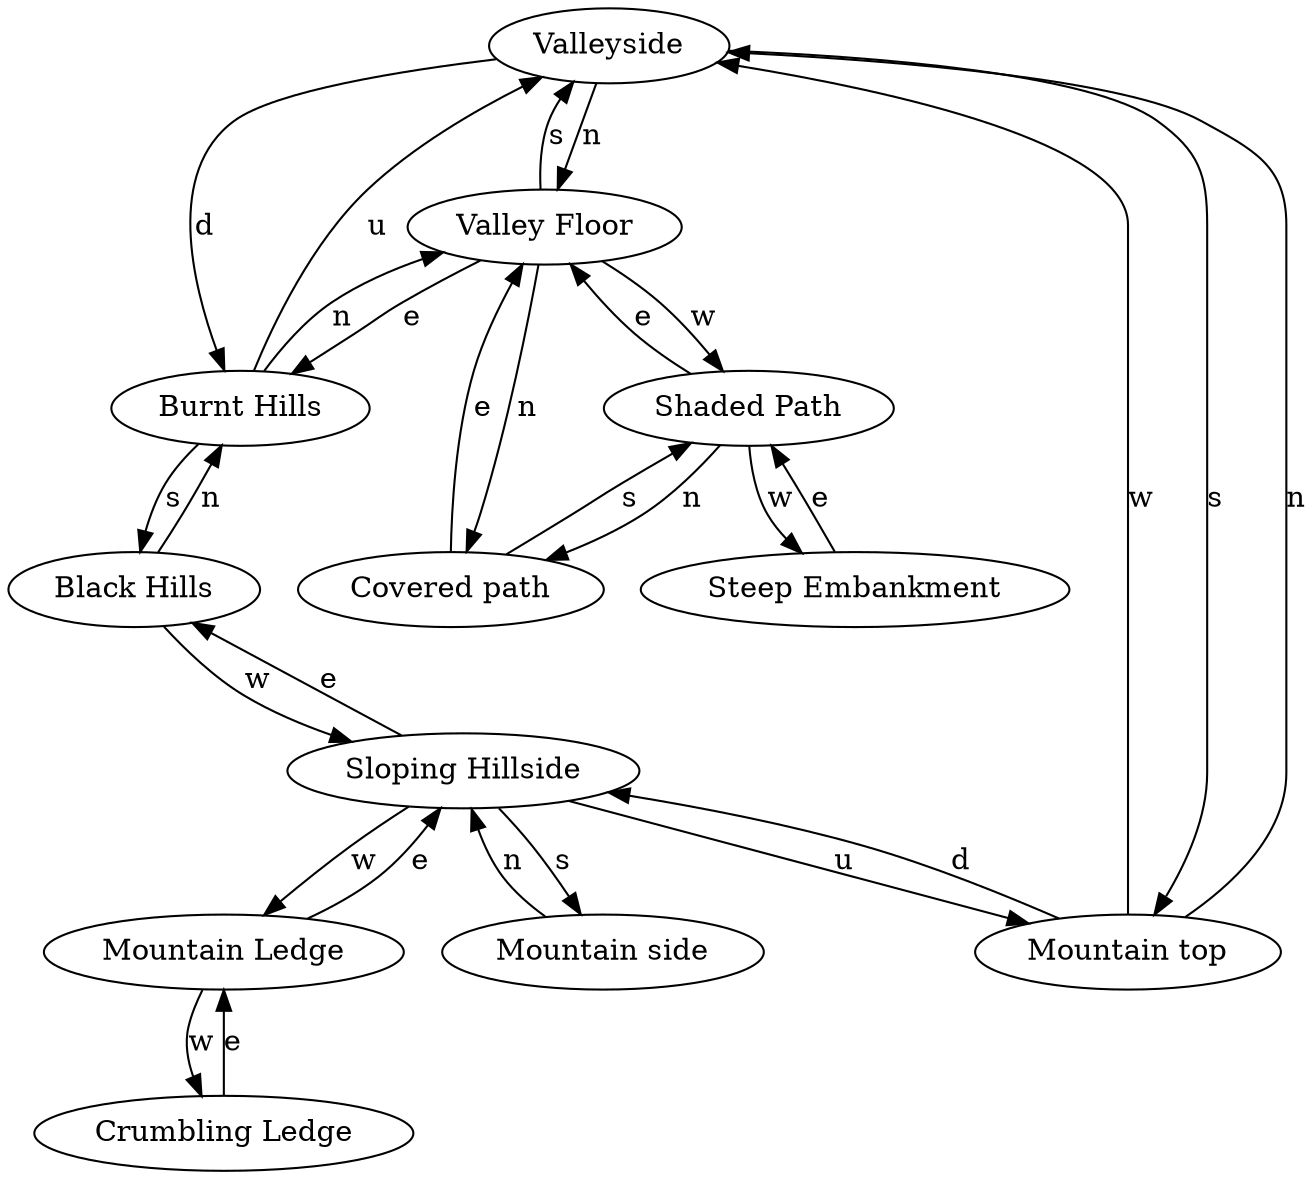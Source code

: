 digraph monster {
room_64 [label="Valleyside"];
room_64 -> room_705 [label="n"];
room_64 -> room_590 [label="s"];
room_64 -> room_710 [label="d"];
room_543 [label="Sloping Hillside"];
room_543 -> room_585 [label="s"];
room_543 -> room_711 [label="e"];
room_543 -> room_588 [label="w"];
room_543 -> room_590 [label="u"];
room_585 [label="Mountain side"];
room_585 -> room_543 [label="n"];
room_588 [label="Mountain Ledge"];
room_588 -> room_543 [label="e"];
room_588 -> room_589 [label="w"];
room_589 [label="Crumbling Ledge"];
room_589 -> room_588 [label="e"];
room_590 [label="Mountain top"];
room_590 -> room_64 [label="n"];
room_590 -> room_64 [label="w"];
room_590 -> room_543 [label="d"];
room_705 [label="Valley Floor"];
room_705 -> room_733 [label="n"];
room_705 -> room_64 [label="s"];
room_705 -> room_710 [label="e"];
room_705 -> room_706 [label="w"];
room_706 [label="Shaded Path"];
room_706 -> room_733 [label="n"];
room_706 -> room_705 [label="e"];
room_706 -> room_707 [label="w"];
room_707 [label="Steep Embankment"];
room_707 -> room_706 [label="e"];
room_710 [label="Burnt Hills"];
room_710 -> room_705 [label="n"];
room_710 -> room_711 [label="s"];
room_710 -> room_64 [label="u"];
room_711 [label="Black Hills"];
room_711 -> room_710 [label="n"];
room_711 -> room_543 [label="w"];
room_733 [label="Covered path"];
room_733 -> room_706 [label="s"];
room_733 -> room_705 [label="e"];
}
